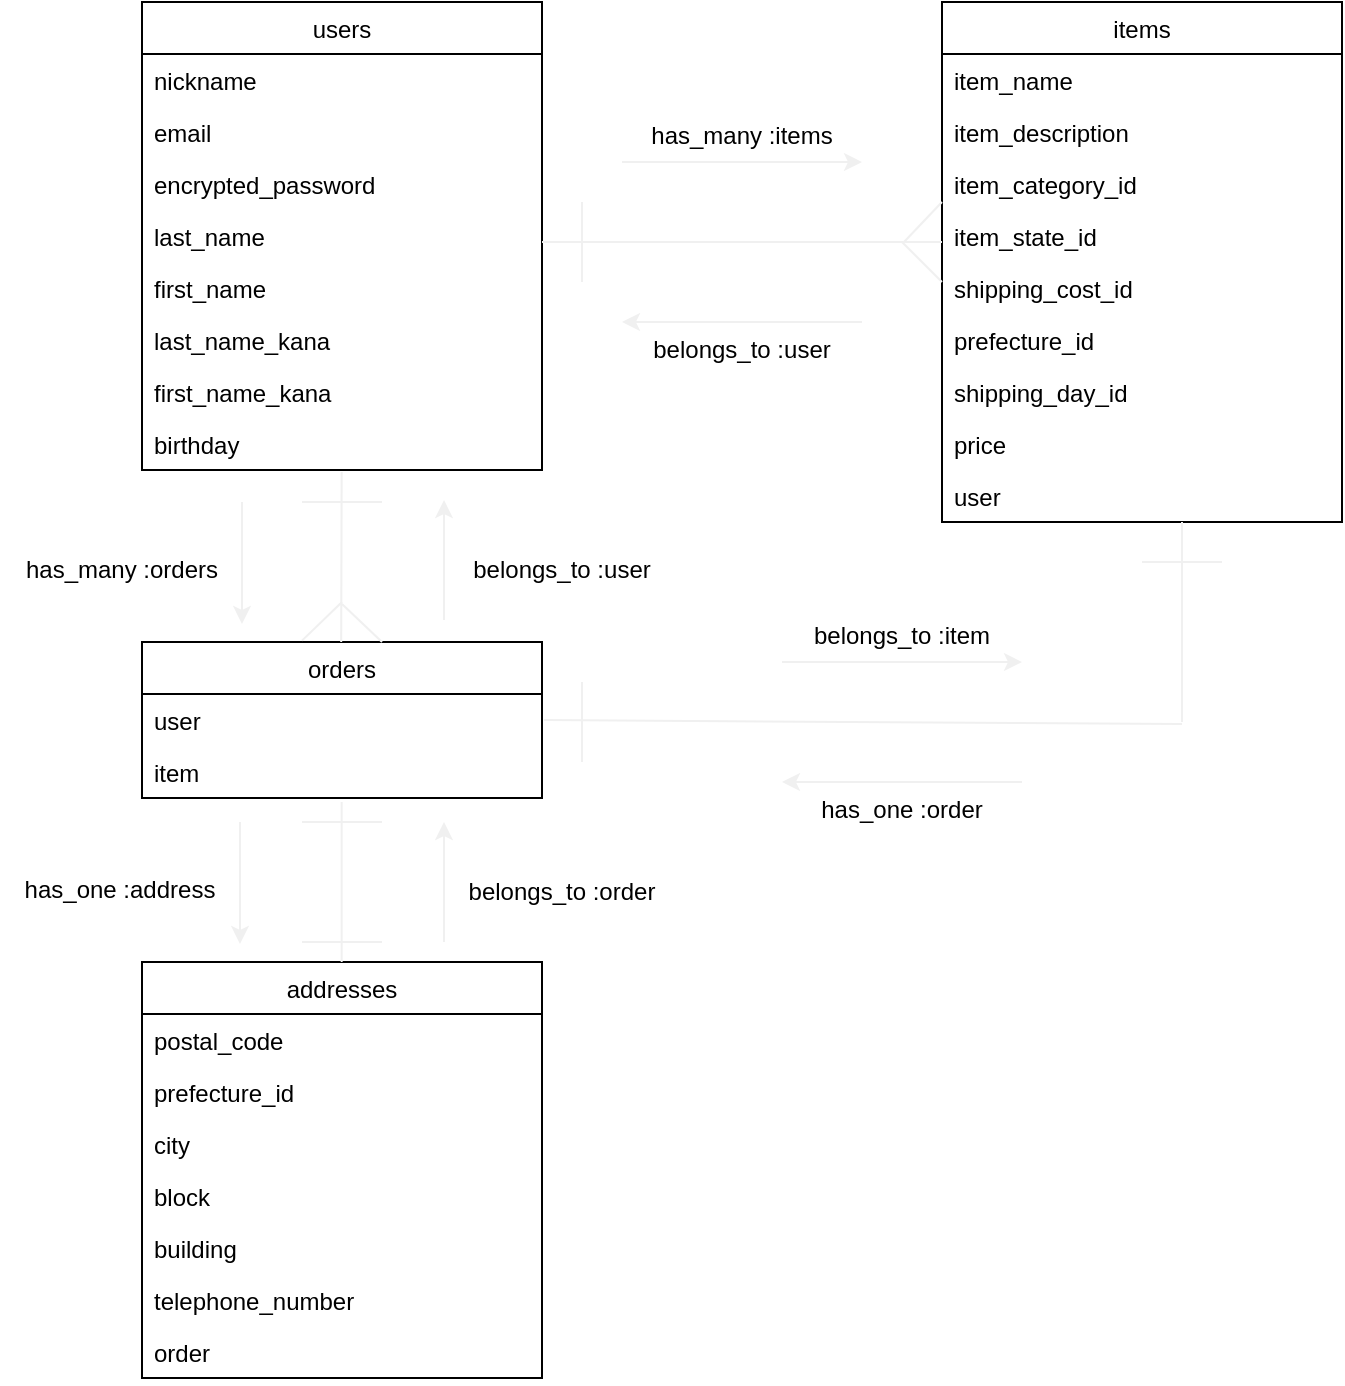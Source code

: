 <mxfile>
    <diagram id="ITo9pLbfT0CBbQ2PZ1CN" name="ページ1">
        <mxGraphModel dx="325" dy="627" grid="1" gridSize="10" guides="1" tooltips="1" connect="0" arrows="1" fold="1" page="1" pageScale="1" pageWidth="827" pageHeight="1169" math="0" shadow="0">
            <root>
                <mxCell id="0"/>
                <mxCell id="1" parent="0"/>
                <mxCell id="2" value="users" style="swimlane;fontStyle=0;childLayout=stackLayout;horizontal=1;startSize=26;fillColor=none;horizontalStack=0;resizeParent=1;resizeParentMax=0;resizeLast=0;collapsible=1;marginBottom=0;" parent="1" vertex="1">
                    <mxGeometry x="149" y="241" width="200" height="234" as="geometry"/>
                </mxCell>
                <mxCell id="3" value="nickname" style="text;strokeColor=none;fillColor=none;align=left;verticalAlign=top;spacingLeft=4;spacingRight=4;overflow=hidden;rotatable=0;points=[[0,0.5],[1,0.5]];portConstraint=eastwest;" parent="2" vertex="1">
                    <mxGeometry y="26" width="200" height="26" as="geometry"/>
                </mxCell>
                <mxCell id="4" value="email" style="text;strokeColor=none;fillColor=none;align=left;verticalAlign=top;spacingLeft=4;spacingRight=4;overflow=hidden;rotatable=0;points=[[0,0.5],[1,0.5]];portConstraint=eastwest;" parent="2" vertex="1">
                    <mxGeometry y="52" width="200" height="26" as="geometry"/>
                </mxCell>
                <mxCell id="5" value="encrypted_password" style="text;strokeColor=none;fillColor=none;align=left;verticalAlign=top;spacingLeft=4;spacingRight=4;overflow=hidden;rotatable=0;points=[[0,0.5],[1,0.5]];portConstraint=eastwest;" parent="2" vertex="1">
                    <mxGeometry y="78" width="200" height="26" as="geometry"/>
                </mxCell>
                <mxCell id="26" value="last_name" style="text;strokeColor=none;fillColor=none;align=left;verticalAlign=top;spacingLeft=4;spacingRight=4;overflow=hidden;rotatable=0;points=[[0,0.5],[1,0.5]];portConstraint=eastwest;" parent="2" vertex="1">
                    <mxGeometry y="104" width="200" height="26" as="geometry"/>
                </mxCell>
                <mxCell id="30" value="first_name" style="text;strokeColor=none;fillColor=none;align=left;verticalAlign=top;spacingLeft=4;spacingRight=4;overflow=hidden;rotatable=0;points=[[0,0.5],[1,0.5]];portConstraint=eastwest;" parent="2" vertex="1">
                    <mxGeometry y="130" width="200" height="26" as="geometry"/>
                </mxCell>
                <mxCell id="31" value="last_name_kana" style="text;strokeColor=none;fillColor=none;align=left;verticalAlign=top;spacingLeft=4;spacingRight=4;overflow=hidden;rotatable=0;points=[[0,0.5],[1,0.5]];portConstraint=eastwest;" parent="2" vertex="1">
                    <mxGeometry y="156" width="200" height="26" as="geometry"/>
                </mxCell>
                <mxCell id="32" value="first_name_kana" style="text;strokeColor=none;fillColor=none;align=left;verticalAlign=top;spacingLeft=4;spacingRight=4;overflow=hidden;rotatable=0;points=[[0,0.5],[1,0.5]];portConstraint=eastwest;" parent="2" vertex="1">
                    <mxGeometry y="182" width="200" height="26" as="geometry"/>
                </mxCell>
                <mxCell id="33" value="birthday" style="text;strokeColor=none;fillColor=none;align=left;verticalAlign=top;spacingLeft=4;spacingRight=4;overflow=hidden;rotatable=0;points=[[0,0.5],[1,0.5]];portConstraint=eastwest;" parent="2" vertex="1">
                    <mxGeometry y="208" width="200" height="26" as="geometry"/>
                </mxCell>
                <mxCell id="10" value="orders" style="swimlane;fontStyle=0;childLayout=stackLayout;horizontal=1;startSize=26;fillColor=none;horizontalStack=0;resizeParent=1;resizeParentMax=0;resizeLast=0;collapsible=1;marginBottom=0;" parent="1" vertex="1">
                    <mxGeometry x="149" y="561" width="200" height="78" as="geometry"/>
                </mxCell>
                <mxCell id="62" value="user" style="text;strokeColor=none;fillColor=none;align=left;verticalAlign=top;spacingLeft=4;spacingRight=4;overflow=hidden;rotatable=0;points=[[0,0.5],[1,0.5]];portConstraint=eastwest;" parent="10" vertex="1">
                    <mxGeometry y="26" width="200" height="26" as="geometry"/>
                </mxCell>
                <mxCell id="66" value="item" style="text;strokeColor=none;fillColor=none;align=left;verticalAlign=top;spacingLeft=4;spacingRight=4;overflow=hidden;rotatable=0;points=[[0,0.5],[1,0.5]];portConstraint=eastwest;" parent="10" vertex="1">
                    <mxGeometry y="52" width="200" height="26" as="geometry"/>
                </mxCell>
                <mxCell id="19" style="edgeStyle=orthogonalEdgeStyle;rounded=0;orthogonalLoop=1;jettySize=auto;html=1;exitX=1;exitY=0.5;exitDx=0;exitDy=0;strokeColor=none;entryX=0;entryY=0.5;entryDx=0;entryDy=0;" parent="1" source="4" edge="1">
                    <mxGeometry relative="1" as="geometry">
                        <mxPoint x="509" y="306" as="targetPoint"/>
                        <Array as="points">
                            <mxPoint x="349" y="371"/>
                            <mxPoint x="509" y="371"/>
                        </Array>
                    </mxGeometry>
                </mxCell>
                <mxCell id="34" value="items" style="swimlane;fontStyle=0;childLayout=stackLayout;horizontal=1;startSize=26;fillColor=none;horizontalStack=0;resizeParent=1;resizeParentMax=0;resizeLast=0;collapsible=1;marginBottom=0;" parent="1" vertex="1">
                    <mxGeometry x="549" y="241" width="200" height="260" as="geometry"/>
                </mxCell>
                <mxCell id="35" value="item_name" style="text;strokeColor=none;fillColor=none;align=left;verticalAlign=top;spacingLeft=4;spacingRight=4;overflow=hidden;rotatable=0;points=[[0,0.5],[1,0.5]];portConstraint=eastwest;" parent="34" vertex="1">
                    <mxGeometry y="26" width="200" height="26" as="geometry"/>
                </mxCell>
                <mxCell id="36" value="item_description" style="text;strokeColor=none;fillColor=none;align=left;verticalAlign=top;spacingLeft=4;spacingRight=4;overflow=hidden;rotatable=0;points=[[0,0.5],[1,0.5]];portConstraint=eastwest;" parent="34" vertex="1">
                    <mxGeometry y="52" width="200" height="26" as="geometry"/>
                </mxCell>
                <mxCell id="37" value="item_category_id" style="text;strokeColor=none;fillColor=none;align=left;verticalAlign=top;spacingLeft=4;spacingRight=4;overflow=hidden;rotatable=0;points=[[0,0.5],[1,0.5]];portConstraint=eastwest;" parent="34" vertex="1">
                    <mxGeometry y="78" width="200" height="26" as="geometry"/>
                </mxCell>
                <mxCell id="38" value="item_state_id" style="text;strokeColor=none;fillColor=none;align=left;verticalAlign=top;spacingLeft=4;spacingRight=4;overflow=hidden;rotatable=0;points=[[0,0.5],[1,0.5]];portConstraint=eastwest;" parent="34" vertex="1">
                    <mxGeometry y="104" width="200" height="26" as="geometry"/>
                </mxCell>
                <mxCell id="39" value="shipping_cost_id" style="text;strokeColor=none;fillColor=none;align=left;verticalAlign=top;spacingLeft=4;spacingRight=4;overflow=hidden;rotatable=0;points=[[0,0.5],[1,0.5]];portConstraint=eastwest;" parent="34" vertex="1">
                    <mxGeometry y="130" width="200" height="26" as="geometry"/>
                </mxCell>
                <mxCell id="40" value="prefecture_id" style="text;strokeColor=none;fillColor=none;align=left;verticalAlign=top;spacingLeft=4;spacingRight=4;overflow=hidden;rotatable=0;points=[[0,0.5],[1,0.5]];portConstraint=eastwest;" parent="34" vertex="1">
                    <mxGeometry y="156" width="200" height="26" as="geometry"/>
                </mxCell>
                <mxCell id="41" value="shipping_day_id" style="text;strokeColor=none;fillColor=none;align=left;verticalAlign=top;spacingLeft=4;spacingRight=4;overflow=hidden;rotatable=0;points=[[0,0.5],[1,0.5]];portConstraint=eastwest;" parent="34" vertex="1">
                    <mxGeometry y="182" width="200" height="26" as="geometry"/>
                </mxCell>
                <mxCell id="42" value="price" style="text;strokeColor=none;fillColor=none;align=left;verticalAlign=top;spacingLeft=4;spacingRight=4;overflow=hidden;rotatable=0;points=[[0,0.5],[1,0.5]];portConstraint=eastwest;" parent="34" vertex="1">
                    <mxGeometry y="208" width="200" height="26" as="geometry"/>
                </mxCell>
                <mxCell id="70" value="user" style="text;strokeColor=none;fillColor=none;align=left;verticalAlign=top;spacingLeft=4;spacingRight=4;overflow=hidden;rotatable=0;points=[[0,0.5],[1,0.5]];portConstraint=eastwest;" parent="34" vertex="1">
                    <mxGeometry y="234" width="200" height="26" as="geometry"/>
                </mxCell>
                <mxCell id="52" value="addresses" style="swimlane;fontStyle=0;childLayout=stackLayout;horizontal=1;startSize=26;fillColor=none;horizontalStack=0;resizeParent=1;resizeParentMax=0;resizeLast=0;collapsible=1;marginBottom=0;" parent="1" vertex="1">
                    <mxGeometry x="149" y="721" width="200" height="208" as="geometry"/>
                </mxCell>
                <mxCell id="53" value="postal_code" style="text;strokeColor=none;fillColor=none;align=left;verticalAlign=top;spacingLeft=4;spacingRight=4;overflow=hidden;rotatable=0;points=[[0,0.5],[1,0.5]];portConstraint=eastwest;" parent="52" vertex="1">
                    <mxGeometry y="26" width="200" height="26" as="geometry"/>
                </mxCell>
                <mxCell id="54" value="prefecture_id" style="text;strokeColor=none;fillColor=none;align=left;verticalAlign=top;spacingLeft=4;spacingRight=4;overflow=hidden;rotatable=0;points=[[0,0.5],[1,0.5]];portConstraint=eastwest;" parent="52" vertex="1">
                    <mxGeometry y="52" width="200" height="26" as="geometry"/>
                </mxCell>
                <mxCell id="55" value="city" style="text;strokeColor=none;fillColor=none;align=left;verticalAlign=top;spacingLeft=4;spacingRight=4;overflow=hidden;rotatable=0;points=[[0,0.5],[1,0.5]];portConstraint=eastwest;" parent="52" vertex="1">
                    <mxGeometry y="78" width="200" height="26" as="geometry"/>
                </mxCell>
                <mxCell id="56" value="block" style="text;strokeColor=none;fillColor=none;align=left;verticalAlign=top;spacingLeft=4;spacingRight=4;overflow=hidden;rotatable=0;points=[[0,0.5],[1,0.5]];portConstraint=eastwest;" parent="52" vertex="1">
                    <mxGeometry y="104" width="200" height="26" as="geometry"/>
                </mxCell>
                <mxCell id="57" value="building" style="text;strokeColor=none;fillColor=none;align=left;verticalAlign=top;spacingLeft=4;spacingRight=4;overflow=hidden;rotatable=0;points=[[0,0.5],[1,0.5]];portConstraint=eastwest;" parent="52" vertex="1">
                    <mxGeometry y="130" width="200" height="26" as="geometry"/>
                </mxCell>
                <mxCell id="58" value="telephone_number" style="text;strokeColor=none;fillColor=none;align=left;verticalAlign=top;spacingLeft=4;spacingRight=4;overflow=hidden;rotatable=0;points=[[0,0.5],[1,0.5]];portConstraint=eastwest;" parent="52" vertex="1">
                    <mxGeometry y="156" width="200" height="26" as="geometry"/>
                </mxCell>
                <mxCell id="71" value="order" style="text;strokeColor=none;fillColor=none;align=left;verticalAlign=top;spacingLeft=4;spacingRight=4;overflow=hidden;rotatable=0;points=[[0,0.5],[1,0.5]];portConstraint=eastwest;" parent="52" vertex="1">
                    <mxGeometry y="182" width="200" height="26" as="geometry"/>
                </mxCell>
                <mxCell id="61" value="" style="endArrow=none;html=1;strokeColor=#f0f0f0;" parent="1" edge="1">
                    <mxGeometry width="50" height="50" relative="1" as="geometry">
                        <mxPoint x="349" y="361" as="sourcePoint"/>
                        <mxPoint x="549" y="361" as="targetPoint"/>
                    </mxGeometry>
                </mxCell>
                <mxCell id="72" value="" style="endArrow=none;html=1;strokeColor=#f0f0f0;" parent="1" edge="1">
                    <mxGeometry width="50" height="50" relative="1" as="geometry">
                        <mxPoint x="530" y="361" as="sourcePoint"/>
                        <mxPoint x="549" y="341" as="targetPoint"/>
                    </mxGeometry>
                </mxCell>
                <mxCell id="77" value="" style="endArrow=none;html=1;strokeColor=#f0f0f0;" parent="1" edge="1">
                    <mxGeometry width="50" height="50" relative="1" as="geometry">
                        <mxPoint x="549" y="381" as="sourcePoint"/>
                        <mxPoint x="529" y="361" as="targetPoint"/>
                    </mxGeometry>
                </mxCell>
                <mxCell id="78" value="" style="endArrow=none;html=1;strokeColor=#f0f0f0;" parent="1" edge="1">
                    <mxGeometry width="50" height="50" relative="1" as="geometry">
                        <mxPoint x="369" y="381" as="sourcePoint"/>
                        <mxPoint x="369" y="341" as="targetPoint"/>
                    </mxGeometry>
                </mxCell>
                <mxCell id="79" value="" style="endArrow=none;html=1;strokeColor=#f0f0f0;exitX=0.498;exitY=-0.013;exitDx=0;exitDy=0;exitPerimeter=0;" parent="1" edge="1">
                    <mxGeometry width="50" height="50" relative="1" as="geometry">
                        <mxPoint x="248.6" y="560.986" as="sourcePoint"/>
                        <mxPoint x="248.83" y="476" as="targetPoint"/>
                    </mxGeometry>
                </mxCell>
                <mxCell id="80" value="" style="endArrow=none;html=1;strokeColor=#f0f0f0;" parent="1" edge="1">
                    <mxGeometry width="50" height="50" relative="1" as="geometry">
                        <mxPoint x="229" y="491" as="sourcePoint"/>
                        <mxPoint x="269" y="491" as="targetPoint"/>
                    </mxGeometry>
                </mxCell>
                <mxCell id="81" value="" style="endArrow=none;html=1;strokeColor=#f0f0f0;exitX=0.4;exitY=-0.009;exitDx=0;exitDy=0;exitPerimeter=0;" parent="1" source="10" edge="1">
                    <mxGeometry width="50" height="50" relative="1" as="geometry">
                        <mxPoint x="239" y="551" as="sourcePoint"/>
                        <mxPoint x="249" y="541" as="targetPoint"/>
                    </mxGeometry>
                </mxCell>
                <mxCell id="82" value="" style="endArrow=none;html=1;strokeColor=#f0f0f0;" parent="1" edge="1">
                    <mxGeometry width="50" height="50" relative="1" as="geometry">
                        <mxPoint x="249" y="542" as="sourcePoint"/>
                        <mxPoint x="269" y="561" as="targetPoint"/>
                    </mxGeometry>
                </mxCell>
                <mxCell id="84" value="" style="endArrow=none;html=1;strokeColor=#f0f0f0;exitX=0.6;exitY=0;exitDx=0;exitDy=0;exitPerimeter=0;" parent="1" edge="1">
                    <mxGeometry width="50" height="50" relative="1" as="geometry">
                        <mxPoint x="248.83" y="721" as="sourcePoint"/>
                        <mxPoint x="248.83" y="641" as="targetPoint"/>
                    </mxGeometry>
                </mxCell>
                <mxCell id="85" value="" style="endArrow=none;html=1;strokeColor=#f0f0f0;" parent="1" edge="1">
                    <mxGeometry width="50" height="50" relative="1" as="geometry">
                        <mxPoint x="229" y="651" as="sourcePoint"/>
                        <mxPoint x="269" y="651" as="targetPoint"/>
                    </mxGeometry>
                </mxCell>
                <mxCell id="86" value="" style="endArrow=none;html=1;strokeColor=#f0f0f0;" parent="1" edge="1">
                    <mxGeometry width="50" height="50" relative="1" as="geometry">
                        <mxPoint x="229" y="711" as="sourcePoint"/>
                        <mxPoint x="269" y="711" as="targetPoint"/>
                    </mxGeometry>
                </mxCell>
                <mxCell id="87" value="" style="endArrow=none;html=1;strokeColor=#f0f0f0;exitX=1.005;exitY=0.462;exitDx=0;exitDy=0;exitPerimeter=0;" parent="1" edge="1">
                    <mxGeometry width="50" height="50" relative="1" as="geometry">
                        <mxPoint x="350" y="600.012" as="sourcePoint"/>
                        <mxPoint x="669" y="602" as="targetPoint"/>
                    </mxGeometry>
                </mxCell>
                <mxCell id="89" value="" style="endArrow=none;html=1;strokeColor=#f0f0f0;entryX=0.6;entryY=1;entryDx=0;entryDy=0;entryPerimeter=0;" parent="1" target="70" edge="1">
                    <mxGeometry width="50" height="50" relative="1" as="geometry">
                        <mxPoint x="669" y="601" as="sourcePoint"/>
                        <mxPoint x="669" y="531" as="targetPoint"/>
                    </mxGeometry>
                </mxCell>
                <mxCell id="90" value="" style="endArrow=none;html=1;strokeColor=#f0f0f0;" parent="1" edge="1">
                    <mxGeometry width="50" height="50" relative="1" as="geometry">
                        <mxPoint x="649" y="521" as="sourcePoint"/>
                        <mxPoint x="689" y="521" as="targetPoint"/>
                    </mxGeometry>
                </mxCell>
                <mxCell id="93" value="" style="endArrow=classic;html=1;strokeColor=#f0f0f0;" parent="1" edge="1">
                    <mxGeometry width="50" height="50" relative="1" as="geometry">
                        <mxPoint x="389" y="321" as="sourcePoint"/>
                        <mxPoint x="509" y="321" as="targetPoint"/>
                    </mxGeometry>
                </mxCell>
                <mxCell id="94" value="" style="endArrow=classic;html=1;strokeColor=#f0f0f0;" parent="1" edge="1">
                    <mxGeometry width="50" height="50" relative="1" as="geometry">
                        <mxPoint x="509" y="401" as="sourcePoint"/>
                        <mxPoint x="389" y="401" as="targetPoint"/>
                    </mxGeometry>
                </mxCell>
                <mxCell id="95" value="has_many :items" style="text;strokeColor=none;fillColor=none;align=center;verticalAlign=top;spacingLeft=4;spacingRight=4;overflow=hidden;rotatable=0;points=[[0,0.5],[1,0.5]];portConstraint=eastwest;" parent="1" vertex="1">
                    <mxGeometry x="389" y="294" width="120" height="26" as="geometry"/>
                </mxCell>
                <mxCell id="96" value="belongs_to :user" style="text;strokeColor=none;fillColor=none;align=center;verticalAlign=top;spacingLeft=4;spacingRight=4;overflow=hidden;rotatable=0;points=[[0,0.5],[1,0.5]];portConstraint=eastwest;" parent="1" vertex="1">
                    <mxGeometry x="389" y="401" width="120" height="26" as="geometry"/>
                </mxCell>
                <mxCell id="97" value="" style="endArrow=classic;html=1;strokeColor=#f0f0f0;" parent="1" edge="1">
                    <mxGeometry width="50" height="50" relative="1" as="geometry">
                        <mxPoint x="589" y="631" as="sourcePoint"/>
                        <mxPoint x="469" y="631" as="targetPoint"/>
                    </mxGeometry>
                </mxCell>
                <mxCell id="98" value="has_one :order" style="text;strokeColor=none;fillColor=none;align=center;verticalAlign=top;spacingLeft=4;spacingRight=4;overflow=hidden;rotatable=0;points=[[0,0.5],[1,0.5]];portConstraint=eastwest;" parent="1" vertex="1">
                    <mxGeometry x="469" y="631" width="120" height="26" as="geometry"/>
                </mxCell>
                <mxCell id="99" value="" style="endArrow=classic;html=1;strokeColor=#f0f0f0;" parent="1" edge="1">
                    <mxGeometry width="50" height="50" relative="1" as="geometry">
                        <mxPoint x="469" y="571" as="sourcePoint"/>
                        <mxPoint x="589" y="571" as="targetPoint"/>
                    </mxGeometry>
                </mxCell>
                <mxCell id="100" value="belongs_to :item" style="text;strokeColor=none;fillColor=none;align=center;verticalAlign=top;spacingLeft=4;spacingRight=4;overflow=hidden;rotatable=0;points=[[0,0.5],[1,0.5]];portConstraint=eastwest;" parent="1" vertex="1">
                    <mxGeometry x="469" y="544" width="120" height="26" as="geometry"/>
                </mxCell>
                <mxCell id="101" value="" style="endArrow=none;html=1;strokeColor=#f0f0f0;" parent="1" edge="1">
                    <mxGeometry width="50" height="50" relative="1" as="geometry">
                        <mxPoint x="369" y="621" as="sourcePoint"/>
                        <mxPoint x="369" y="581" as="targetPoint"/>
                    </mxGeometry>
                </mxCell>
                <mxCell id="102" value="" style="endArrow=classic;html=1;strokeColor=#f0f0f0;" parent="1" edge="1">
                    <mxGeometry width="50" height="50" relative="1" as="geometry">
                        <mxPoint x="300" y="550" as="sourcePoint"/>
                        <mxPoint x="300" y="490" as="targetPoint"/>
                    </mxGeometry>
                </mxCell>
                <mxCell id="103" value="belongs_to :user" style="text;strokeColor=none;fillColor=none;align=center;verticalAlign=top;spacingLeft=4;spacingRight=4;overflow=hidden;rotatable=0;points=[[0,0.5],[1,0.5]];portConstraint=eastwest;" parent="1" vertex="1">
                    <mxGeometry x="299" y="511" width="120" height="26" as="geometry"/>
                </mxCell>
                <mxCell id="104" value="" style="endArrow=classic;html=1;strokeColor=#f0f0f0;" parent="1" edge="1">
                    <mxGeometry width="50" height="50" relative="1" as="geometry">
                        <mxPoint x="199" y="491" as="sourcePoint"/>
                        <mxPoint x="199" y="552" as="targetPoint"/>
                    </mxGeometry>
                </mxCell>
                <mxCell id="105" value="has_many :orders" style="text;strokeColor=none;fillColor=none;align=center;verticalAlign=top;spacingLeft=4;spacingRight=4;overflow=hidden;rotatable=0;points=[[0,0.5],[1,0.5]];portConstraint=eastwest;" parent="1" vertex="1">
                    <mxGeometry x="79" y="511" width="120" height="26" as="geometry"/>
                </mxCell>
                <mxCell id="106" value="" style="endArrow=classic;html=1;strokeColor=#f0f0f0;" parent="1" edge="1">
                    <mxGeometry width="50" height="50" relative="1" as="geometry">
                        <mxPoint x="300" y="711" as="sourcePoint"/>
                        <mxPoint x="300" y="651" as="targetPoint"/>
                    </mxGeometry>
                </mxCell>
                <mxCell id="107" value="belongs_to :order" style="text;strokeColor=none;fillColor=none;align=center;verticalAlign=top;spacingLeft=4;spacingRight=4;overflow=hidden;rotatable=0;points=[[0,0.5],[1,0.5]];portConstraint=eastwest;" parent="1" vertex="1">
                    <mxGeometry x="299" y="672" width="120" height="26" as="geometry"/>
                </mxCell>
                <mxCell id="109" value="" style="endArrow=classic;html=1;strokeColor=#f0f0f0;" parent="1" edge="1">
                    <mxGeometry width="50" height="50" relative="1" as="geometry">
                        <mxPoint x="198" y="651" as="sourcePoint"/>
                        <mxPoint x="198" y="712" as="targetPoint"/>
                    </mxGeometry>
                </mxCell>
                <mxCell id="110" value="has_one :address" style="text;strokeColor=none;fillColor=none;align=center;verticalAlign=top;spacingLeft=4;spacingRight=4;overflow=hidden;rotatable=0;points=[[0,0.5],[1,0.5]];portConstraint=eastwest;" parent="1" vertex="1">
                    <mxGeometry x="78" y="671" width="120" height="26" as="geometry"/>
                </mxCell>
            </root>
        </mxGraphModel>
    </diagram>
</mxfile>